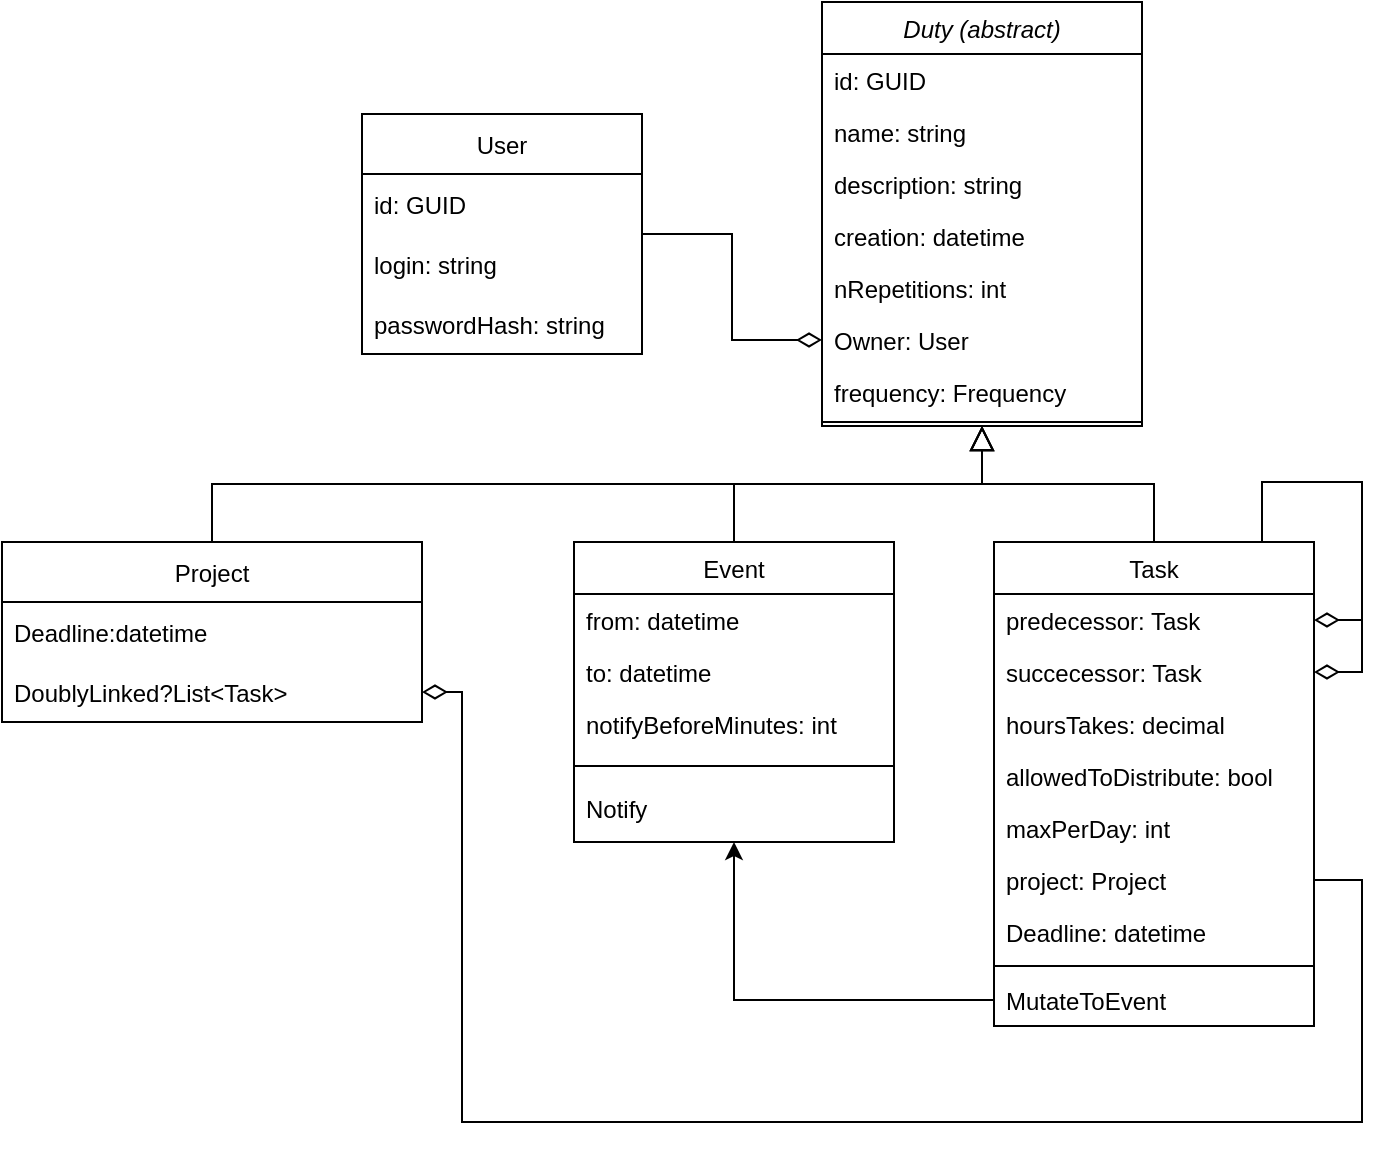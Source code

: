 <mxfile version="15.5.1" type="google"><diagram id="C5RBs43oDa-KdzZeNtuy" name="Page-1"><mxGraphModel dx="1303" dy="700" grid="1" gridSize="10" guides="1" tooltips="1" connect="1" arrows="1" fold="1" page="1" pageScale="1" pageWidth="827" pageHeight="1169" math="0" shadow="0"><root><mxCell id="WIyWlLk6GJQsqaUBKTNV-0"/><mxCell id="WIyWlLk6GJQsqaUBKTNV-1" parent="WIyWlLk6GJQsqaUBKTNV-0"/><mxCell id="zkfFHV4jXpPFQw0GAbJ--12" value="" style="endArrow=block;endSize=10;endFill=0;shadow=0;strokeWidth=1;rounded=0;edgeStyle=elbowEdgeStyle;elbow=vertical;" parent="WIyWlLk6GJQsqaUBKTNV-1" source="oaKxZdXkdTwhi6_jZthA-0" target="oaKxZdXkdTwhi6_jZthA-11" edge="1"><mxGeometry width="160" relative="1" as="geometry"><mxPoint x="90" y="263" as="sourcePoint"/><mxPoint x="580" y="190" as="targetPoint"/></mxGeometry></mxCell><mxCell id="zkfFHV4jXpPFQw0GAbJ--16" value="" style="endArrow=block;endSize=10;endFill=0;shadow=0;strokeWidth=1;rounded=0;edgeStyle=elbowEdgeStyle;elbow=vertical;" parent="WIyWlLk6GJQsqaUBKTNV-1" source="zkfFHV4jXpPFQw0GAbJ--17" target="oaKxZdXkdTwhi6_jZthA-11" edge="1"><mxGeometry width="160" relative="1" as="geometry"><mxPoint x="100" y="433" as="sourcePoint"/><mxPoint x="200" y="331" as="targetPoint"/></mxGeometry></mxCell><mxCell id="zkfFHV4jXpPFQw0GAbJ--17" value="Task" style="swimlane;fontStyle=0;align=center;verticalAlign=top;childLayout=stackLayout;horizontal=1;startSize=26;horizontalStack=0;resizeParent=1;resizeLast=0;collapsible=1;marginBottom=0;rounded=0;shadow=0;strokeWidth=1;" parent="WIyWlLk6GJQsqaUBKTNV-1" vertex="1"><mxGeometry x="596" y="280" width="160" height="242" as="geometry"><mxRectangle x="550" y="140" width="160" height="26" as="alternateBounds"/></mxGeometry></mxCell><mxCell id="oaKxZdXkdTwhi6_jZthA-41" style="edgeStyle=orthogonalEdgeStyle;rounded=0;orthogonalLoop=1;jettySize=auto;html=1;exitX=1;exitY=0.5;exitDx=0;exitDy=0;endArrow=none;endFill=0;endSize=10;strokeWidth=1;startArrow=diamondThin;startFill=0;startSize=10;" edge="1" parent="zkfFHV4jXpPFQw0GAbJ--17" source="oaKxZdXkdTwhi6_jZthA-20" target="zkfFHV4jXpPFQw0GAbJ--17"><mxGeometry relative="1" as="geometry"><Array as="points"><mxPoint x="184" y="39"/><mxPoint x="184" y="-30"/><mxPoint x="134" y="-30"/></Array></mxGeometry></mxCell><mxCell id="oaKxZdXkdTwhi6_jZthA-20" value="predecessor: Task" style="text;align=left;verticalAlign=top;spacingLeft=4;spacingRight=4;overflow=hidden;rotatable=0;points=[[0,0.5],[1,0.5]];portConstraint=eastwest;rounded=0;shadow=0;html=0;" vertex="1" parent="zkfFHV4jXpPFQw0GAbJ--17"><mxGeometry y="26" width="160" height="26" as="geometry"/></mxCell><mxCell id="oaKxZdXkdTwhi6_jZthA-42" style="edgeStyle=orthogonalEdgeStyle;rounded=0;orthogonalLoop=1;jettySize=auto;html=1;exitX=1;exitY=0.5;exitDx=0;exitDy=0;endArrow=none;endFill=0;endSize=10;strokeWidth=1;startArrow=diamondThin;startFill=0;startSize=10;" edge="1" parent="zkfFHV4jXpPFQw0GAbJ--17" source="oaKxZdXkdTwhi6_jZthA-21" target="zkfFHV4jXpPFQw0GAbJ--17"><mxGeometry relative="1" as="geometry"><Array as="points"><mxPoint x="184" y="65"/><mxPoint x="184" y="-30"/><mxPoint x="134" y="-30"/></Array></mxGeometry></mxCell><mxCell id="oaKxZdXkdTwhi6_jZthA-21" value="succecessor: Task" style="text;align=left;verticalAlign=top;spacingLeft=4;spacingRight=4;overflow=hidden;rotatable=0;points=[[0,0.5],[1,0.5]];portConstraint=eastwest;rounded=0;shadow=0;html=0;" vertex="1" parent="zkfFHV4jXpPFQw0GAbJ--17"><mxGeometry y="52" width="160" height="26" as="geometry"/></mxCell><mxCell id="zkfFHV4jXpPFQw0GAbJ--20" value="hoursTakes: decimal" style="text;align=left;verticalAlign=top;spacingLeft=4;spacingRight=4;overflow=hidden;rotatable=0;points=[[0,0.5],[1,0.5]];portConstraint=eastwest;rounded=0;shadow=0;html=0;" parent="zkfFHV4jXpPFQw0GAbJ--17" vertex="1"><mxGeometry y="78" width="160" height="26" as="geometry"/></mxCell><mxCell id="zkfFHV4jXpPFQw0GAbJ--21" value="allowedToDistribute: bool" style="text;align=left;verticalAlign=top;spacingLeft=4;spacingRight=4;overflow=hidden;rotatable=0;points=[[0,0.5],[1,0.5]];portConstraint=eastwest;rounded=0;shadow=0;html=0;" parent="zkfFHV4jXpPFQw0GAbJ--17" vertex="1"><mxGeometry y="104" width="160" height="26" as="geometry"/></mxCell><mxCell id="oaKxZdXkdTwhi6_jZthA-9" value="maxPerDay: int" style="text;align=left;verticalAlign=top;spacingLeft=4;spacingRight=4;overflow=hidden;rotatable=0;points=[[0,0.5],[1,0.5]];portConstraint=eastwest;rounded=0;shadow=0;html=0;" vertex="1" parent="zkfFHV4jXpPFQw0GAbJ--17"><mxGeometry y="130" width="160" height="26" as="geometry"/></mxCell><mxCell id="oaKxZdXkdTwhi6_jZthA-19" value="project: Project" style="text;align=left;verticalAlign=top;spacingLeft=4;spacingRight=4;overflow=hidden;rotatable=0;points=[[0,0.5],[1,0.5]];portConstraint=eastwest;rounded=0;shadow=0;html=0;" vertex="1" parent="zkfFHV4jXpPFQw0GAbJ--17"><mxGeometry y="156" width="160" height="26" as="geometry"/></mxCell><mxCell id="oaKxZdXkdTwhi6_jZthA-31" value="Deadline: datetime" style="text;align=left;verticalAlign=top;spacingLeft=4;spacingRight=4;overflow=hidden;rotatable=0;points=[[0,0.5],[1,0.5]];portConstraint=eastwest;rounded=0;shadow=0;html=0;" vertex="1" parent="zkfFHV4jXpPFQw0GAbJ--17"><mxGeometry y="182" width="160" height="26" as="geometry"/></mxCell><mxCell id="zkfFHV4jXpPFQw0GAbJ--23" value="" style="line;html=1;strokeWidth=1;align=left;verticalAlign=middle;spacingTop=-1;spacingLeft=3;spacingRight=3;rotatable=0;labelPosition=right;points=[];portConstraint=eastwest;" parent="zkfFHV4jXpPFQw0GAbJ--17" vertex="1"><mxGeometry y="208" width="160" height="8" as="geometry"/></mxCell><mxCell id="zkfFHV4jXpPFQw0GAbJ--14" value="MutateToEvent" style="text;align=left;verticalAlign=top;spacingLeft=4;spacingRight=4;overflow=hidden;rotatable=0;points=[[0,0.5],[1,0.5]];portConstraint=eastwest;" parent="zkfFHV4jXpPFQw0GAbJ--17" vertex="1"><mxGeometry y="216" width="160" height="26" as="geometry"/></mxCell><mxCell id="oaKxZdXkdTwhi6_jZthA-0" value="Event" style="swimlane;fontStyle=0;align=center;verticalAlign=top;childLayout=stackLayout;horizontal=1;startSize=26;horizontalStack=0;resizeParent=1;resizeLast=0;collapsible=1;marginBottom=0;rounded=0;shadow=0;strokeWidth=1;" vertex="1" parent="WIyWlLk6GJQsqaUBKTNV-1"><mxGeometry x="386" y="280" width="160" height="150" as="geometry"><mxRectangle x="550" y="140" width="160" height="26" as="alternateBounds"/></mxGeometry></mxCell><mxCell id="oaKxZdXkdTwhi6_jZthA-2" value="from: datetime" style="text;align=left;verticalAlign=top;spacingLeft=4;spacingRight=4;overflow=hidden;rotatable=0;points=[[0,0.5],[1,0.5]];portConstraint=eastwest;rounded=0;shadow=0;html=0;" vertex="1" parent="oaKxZdXkdTwhi6_jZthA-0"><mxGeometry y="26" width="160" height="26" as="geometry"/></mxCell><mxCell id="oaKxZdXkdTwhi6_jZthA-3" value="to: datetime" style="text;align=left;verticalAlign=top;spacingLeft=4;spacingRight=4;overflow=hidden;rotatable=0;points=[[0,0.5],[1,0.5]];portConstraint=eastwest;rounded=0;shadow=0;html=0;" vertex="1" parent="oaKxZdXkdTwhi6_jZthA-0"><mxGeometry y="52" width="160" height="26" as="geometry"/></mxCell><mxCell id="oaKxZdXkdTwhi6_jZthA-23" value="notifyBeforeMinutes: int" style="text;align=left;verticalAlign=top;spacingLeft=4;spacingRight=4;overflow=hidden;rotatable=0;points=[[0,0.5],[1,0.5]];portConstraint=eastwest;rounded=0;shadow=0;html=0;" vertex="1" parent="oaKxZdXkdTwhi6_jZthA-0"><mxGeometry y="78" width="160" height="26" as="geometry"/></mxCell><mxCell id="oaKxZdXkdTwhi6_jZthA-6" value="" style="line;html=1;strokeWidth=1;align=left;verticalAlign=middle;spacingTop=-1;spacingLeft=3;spacingRight=3;rotatable=0;labelPosition=right;points=[];portConstraint=eastwest;" vertex="1" parent="oaKxZdXkdTwhi6_jZthA-0"><mxGeometry y="104" width="160" height="16" as="geometry"/></mxCell><mxCell id="oaKxZdXkdTwhi6_jZthA-22" value="Notify" style="text;align=left;verticalAlign=top;spacingLeft=4;spacingRight=4;overflow=hidden;rotatable=0;points=[[0,0.5],[1,0.5]];portConstraint=eastwest;" vertex="1" parent="oaKxZdXkdTwhi6_jZthA-0"><mxGeometry y="120" width="160" height="20" as="geometry"/></mxCell><mxCell id="oaKxZdXkdTwhi6_jZthA-11" value="Duty (abstract)" style="swimlane;fontStyle=2;align=center;verticalAlign=top;childLayout=stackLayout;horizontal=1;startSize=26;horizontalStack=0;resizeParent=1;resizeLast=0;collapsible=1;marginBottom=0;rounded=0;shadow=0;strokeWidth=1;" vertex="1" parent="WIyWlLk6GJQsqaUBKTNV-1"><mxGeometry x="510" y="10" width="160" height="212" as="geometry"><mxRectangle x="230" y="140" width="160" height="26" as="alternateBounds"/></mxGeometry></mxCell><mxCell id="oaKxZdXkdTwhi6_jZthA-7" value="id: GUID" style="text;align=left;verticalAlign=top;spacingLeft=4;spacingRight=4;overflow=hidden;rotatable=0;points=[[0,0.5],[1,0.5]];portConstraint=eastwest;rounded=0;shadow=0;html=0;" vertex="1" parent="oaKxZdXkdTwhi6_jZthA-11"><mxGeometry y="26" width="160" height="26" as="geometry"/></mxCell><mxCell id="oaKxZdXkdTwhi6_jZthA-1" value="name: string" style="text;align=left;verticalAlign=top;spacingLeft=4;spacingRight=4;overflow=hidden;rotatable=0;points=[[0,0.5],[1,0.5]];portConstraint=eastwest;rounded=0;shadow=0;html=0;" vertex="1" parent="oaKxZdXkdTwhi6_jZthA-11"><mxGeometry y="52" width="160" height="26" as="geometry"/></mxCell><mxCell id="oaKxZdXkdTwhi6_jZthA-32" value="description: string" style="text;align=left;verticalAlign=top;spacingLeft=4;spacingRight=4;overflow=hidden;rotatable=0;points=[[0,0.5],[1,0.5]];portConstraint=eastwest;rounded=0;shadow=0;html=0;" vertex="1" parent="oaKxZdXkdTwhi6_jZthA-11"><mxGeometry y="78" width="160" height="26" as="geometry"/></mxCell><mxCell id="oaKxZdXkdTwhi6_jZthA-24" value="creation: datetime" style="text;align=left;verticalAlign=top;spacingLeft=4;spacingRight=4;overflow=hidden;rotatable=0;points=[[0,0.5],[1,0.5]];portConstraint=eastwest;rounded=0;shadow=0;html=0;" vertex="1" parent="oaKxZdXkdTwhi6_jZthA-11"><mxGeometry y="104" width="160" height="26" as="geometry"/></mxCell><mxCell id="oaKxZdXkdTwhi6_jZthA-10" value="nRepetitions: int" style="text;align=left;verticalAlign=top;spacingLeft=4;spacingRight=4;overflow=hidden;rotatable=0;points=[[0,0.5],[1,0.5]];portConstraint=eastwest;rounded=0;shadow=0;html=0;" vertex="1" parent="oaKxZdXkdTwhi6_jZthA-11"><mxGeometry y="130" width="160" height="26" as="geometry"/></mxCell><mxCell id="oaKxZdXkdTwhi6_jZthA-5" value="Owner: User" style="text;align=left;verticalAlign=top;spacingLeft=4;spacingRight=4;overflow=hidden;rotatable=0;points=[[0,0.5],[1,0.5]];portConstraint=eastwest;rounded=0;shadow=0;html=0;" vertex="1" parent="oaKxZdXkdTwhi6_jZthA-11"><mxGeometry y="156" width="160" height="26" as="geometry"/></mxCell><mxCell id="oaKxZdXkdTwhi6_jZthA-17" value="frequency: Frequency" style="text;align=left;verticalAlign=top;spacingLeft=4;spacingRight=4;overflow=hidden;rotatable=0;points=[[0,0.5],[1,0.5]];portConstraint=eastwest;rounded=0;shadow=0;html=0;" vertex="1" parent="oaKxZdXkdTwhi6_jZthA-11"><mxGeometry y="182" width="160" height="26" as="geometry"/></mxCell><mxCell id="oaKxZdXkdTwhi6_jZthA-15" value="" style="line;html=1;strokeWidth=1;align=left;verticalAlign=middle;spacingTop=-1;spacingLeft=3;spacingRight=3;rotatable=0;labelPosition=right;points=[];portConstraint=eastwest;" vertex="1" parent="oaKxZdXkdTwhi6_jZthA-11"><mxGeometry y="208" width="160" height="4" as="geometry"/></mxCell><mxCell id="oaKxZdXkdTwhi6_jZthA-26" value="" style="endArrow=classic;html=1;rounded=0;exitX=0;exitY=0.5;exitDx=0;exitDy=0;edgeStyle=orthogonalEdgeStyle;" edge="1" parent="WIyWlLk6GJQsqaUBKTNV-1" source="zkfFHV4jXpPFQw0GAbJ--14" target="oaKxZdXkdTwhi6_jZthA-0"><mxGeometry width="50" height="50" relative="1" as="geometry"><mxPoint x="450" y="520" as="sourcePoint"/><mxPoint x="500" y="470" as="targetPoint"/></mxGeometry></mxCell><mxCell id="oaKxZdXkdTwhi6_jZthA-27" value="Project" style="swimlane;fontStyle=0;childLayout=stackLayout;horizontal=1;startSize=30;horizontalStack=0;resizeParent=1;resizeParentMax=0;resizeLast=0;collapsible=1;marginBottom=0;" vertex="1" parent="WIyWlLk6GJQsqaUBKTNV-1"><mxGeometry x="100" y="280" width="210" height="90" as="geometry"/></mxCell><mxCell id="oaKxZdXkdTwhi6_jZthA-28" value="Deadline:datetime" style="text;strokeColor=none;fillColor=none;align=left;verticalAlign=middle;spacingLeft=4;spacingRight=4;overflow=hidden;points=[[0,0.5],[1,0.5]];portConstraint=eastwest;rotatable=0;" vertex="1" parent="oaKxZdXkdTwhi6_jZthA-27"><mxGeometry y="30" width="210" height="30" as="geometry"/></mxCell><mxCell id="oaKxZdXkdTwhi6_jZthA-29" value="DoublyLinked?List&lt;Task&gt;" style="text;strokeColor=none;fillColor=none;align=left;verticalAlign=middle;spacingLeft=4;spacingRight=4;overflow=hidden;points=[[0,0.5],[1,0.5]];portConstraint=eastwest;rotatable=0;" vertex="1" parent="oaKxZdXkdTwhi6_jZthA-27"><mxGeometry y="60" width="210" height="30" as="geometry"/></mxCell><mxCell id="oaKxZdXkdTwhi6_jZthA-39" value="" style="endArrow=block;endSize=10;endFill=0;shadow=0;strokeWidth=1;rounded=0;edgeStyle=elbowEdgeStyle;elbow=vertical;" edge="1" parent="WIyWlLk6GJQsqaUBKTNV-1" source="oaKxZdXkdTwhi6_jZthA-27" target="oaKxZdXkdTwhi6_jZthA-11"><mxGeometry width="160" relative="1" as="geometry"><mxPoint x="476" y="290" as="sourcePoint"/><mxPoint x="581" y="242.0" as="targetPoint"/></mxGeometry></mxCell><mxCell id="oaKxZdXkdTwhi6_jZthA-40" value="" style="endArrow=diamondThin;html=1;rounded=0;edgeStyle=orthogonalEdgeStyle;entryX=1;entryY=0.5;entryDx=0;entryDy=0;endFill=0;strokeWidth=1;endSize=10;exitX=1;exitY=0.5;exitDx=0;exitDy=0;" edge="1" parent="WIyWlLk6GJQsqaUBKTNV-1" source="oaKxZdXkdTwhi6_jZthA-19" target="oaKxZdXkdTwhi6_jZthA-29"><mxGeometry width="50" height="50" relative="1" as="geometry"><mxPoint x="230" y="590" as="sourcePoint"/><mxPoint x="280" y="540" as="targetPoint"/><Array as="points"><mxPoint x="780" y="449"/><mxPoint x="780" y="570"/><mxPoint x="330" y="570"/><mxPoint x="330" y="355"/></Array></mxGeometry></mxCell><mxCell id="oaKxZdXkdTwhi6_jZthA-43" value="User" style="swimlane;fontStyle=0;childLayout=stackLayout;horizontal=1;startSize=30;horizontalStack=0;resizeParent=1;resizeParentMax=0;resizeLast=0;collapsible=1;marginBottom=0;" vertex="1" parent="WIyWlLk6GJQsqaUBKTNV-1"><mxGeometry x="280" y="66" width="140" height="120" as="geometry"/></mxCell><mxCell id="oaKxZdXkdTwhi6_jZthA-46" value="id: GUID" style="text;strokeColor=none;fillColor=none;align=left;verticalAlign=middle;spacingLeft=4;spacingRight=4;overflow=hidden;points=[[0,0.5],[1,0.5]];portConstraint=eastwest;rotatable=0;" vertex="1" parent="oaKxZdXkdTwhi6_jZthA-43"><mxGeometry y="30" width="140" height="30" as="geometry"/></mxCell><mxCell id="oaKxZdXkdTwhi6_jZthA-44" value="login: string" style="text;strokeColor=none;fillColor=none;align=left;verticalAlign=middle;spacingLeft=4;spacingRight=4;overflow=hidden;points=[[0,0.5],[1,0.5]];portConstraint=eastwest;rotatable=0;" vertex="1" parent="oaKxZdXkdTwhi6_jZthA-43"><mxGeometry y="60" width="140" height="30" as="geometry"/></mxCell><mxCell id="oaKxZdXkdTwhi6_jZthA-45" value="passwordHash: string " style="text;strokeColor=none;fillColor=none;align=left;verticalAlign=middle;spacingLeft=4;spacingRight=4;overflow=hidden;points=[[0,0.5],[1,0.5]];portConstraint=eastwest;rotatable=0;" vertex="1" parent="oaKxZdXkdTwhi6_jZthA-43"><mxGeometry y="90" width="140" height="30" as="geometry"/></mxCell><mxCell id="oaKxZdXkdTwhi6_jZthA-50" style="edgeStyle=orthogonalEdgeStyle;rounded=0;orthogonalLoop=1;jettySize=auto;html=1;startArrow=none;startFill=0;endArrow=diamondThin;endFill=0;endSize=10;strokeWidth=1;" edge="1" parent="WIyWlLk6GJQsqaUBKTNV-1" source="oaKxZdXkdTwhi6_jZthA-43" target="oaKxZdXkdTwhi6_jZthA-5"><mxGeometry relative="1" as="geometry"/></mxCell></root></mxGraphModel></diagram></mxfile>